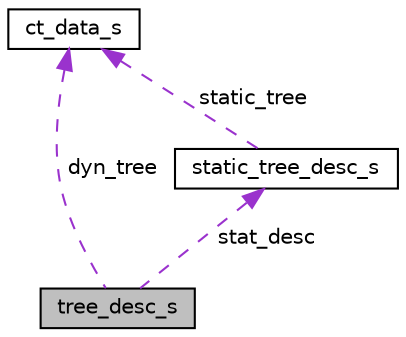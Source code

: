 digraph "tree_desc_s"
{
 // LATEX_PDF_SIZE
  edge [fontname="Helvetica",fontsize="10",labelfontname="Helvetica",labelfontsize="10"];
  node [fontname="Helvetica",fontsize="10",shape=record];
  Node1 [label="tree_desc_s",height=0.2,width=0.4,color="black", fillcolor="grey75", style="filled", fontcolor="black",tooltip=" "];
  Node2 -> Node1 [dir="back",color="darkorchid3",fontsize="10",style="dashed",label=" stat_desc" ,fontname="Helvetica"];
  Node2 [label="static_tree_desc_s",height=0.2,width=0.4,color="black", fillcolor="white", style="filled",URL="$structstatic__tree__desc__s.html",tooltip=" "];
  Node3 -> Node2 [dir="back",color="darkorchid3",fontsize="10",style="dashed",label=" static_tree" ,fontname="Helvetica"];
  Node3 [label="ct_data_s",height=0.2,width=0.4,color="black", fillcolor="white", style="filled",URL="$structct__data__s.html",tooltip=" "];
  Node3 -> Node1 [dir="back",color="darkorchid3",fontsize="10",style="dashed",label=" dyn_tree" ,fontname="Helvetica"];
}
